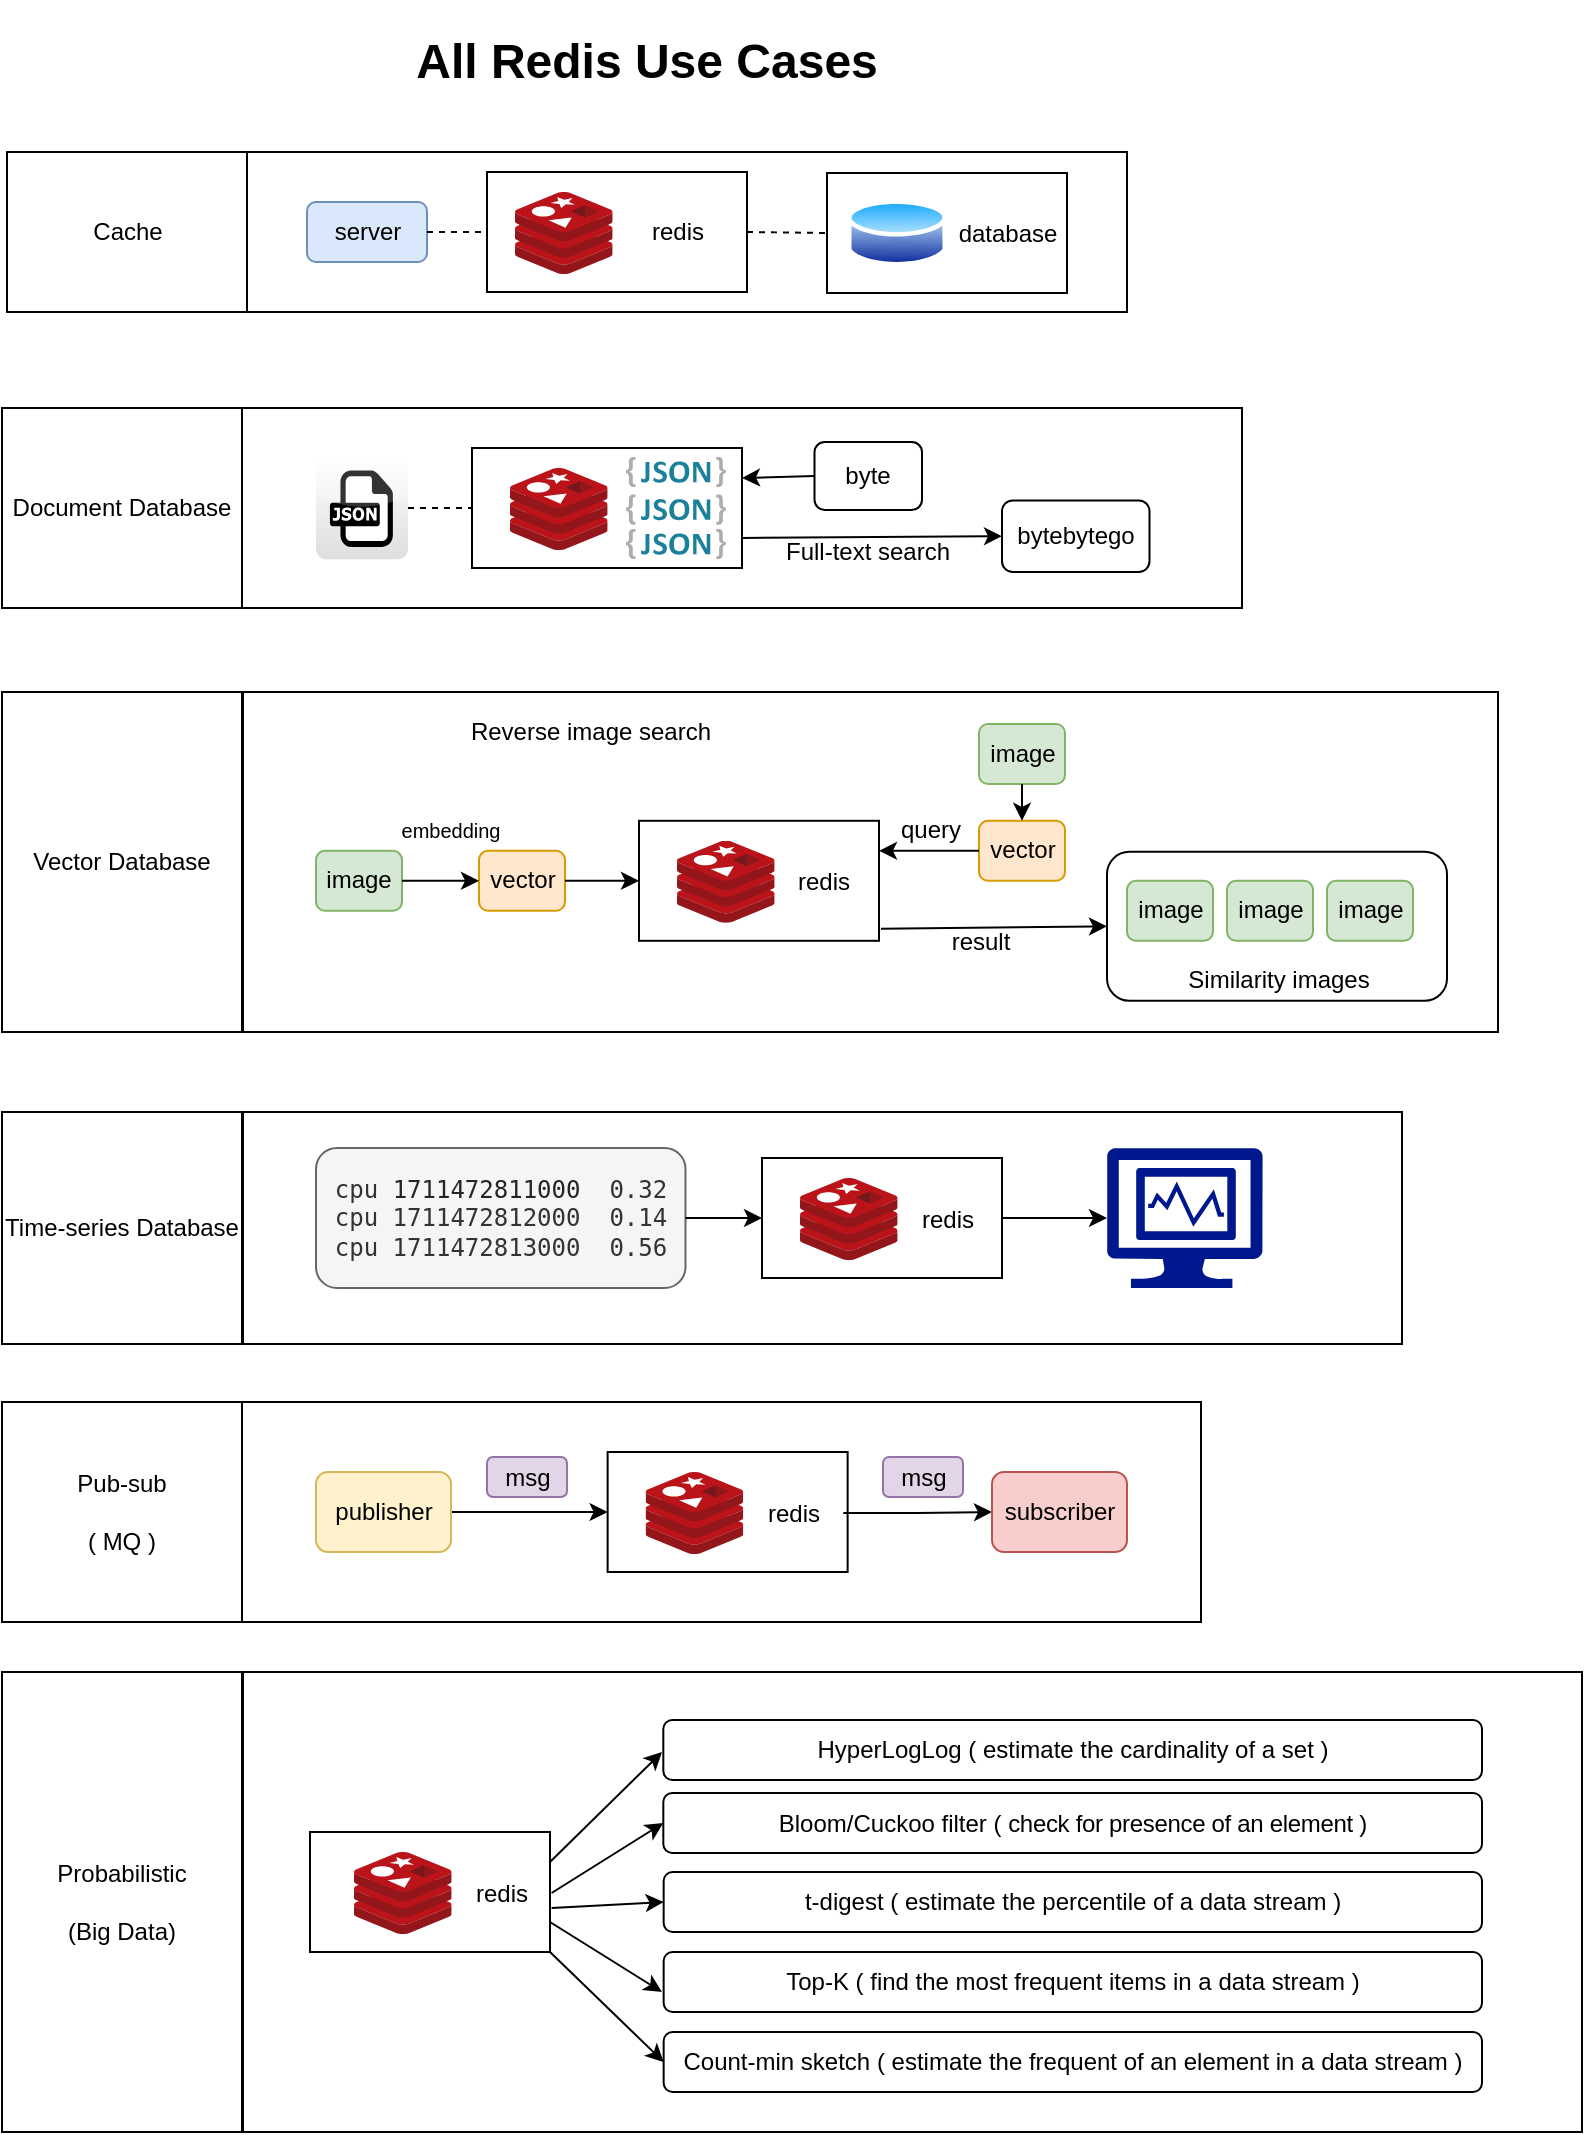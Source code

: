 <mxfile version="14.6.13" type="device"><diagram id="i-fjVrH2JYICeBxzZXDc" name="第 1 页"><mxGraphModel dx="946" dy="672" grid="1" gridSize="10" guides="1" tooltips="1" connect="1" arrows="1" fold="1" page="1" pageScale="1" pageWidth="827" pageHeight="1169" math="0" shadow="0"><root><mxCell id="0"/><mxCell id="1" parent="0"/><mxCell id="RHsZfKch3WvGB60Lq53o-95" value="" style="rounded=0;whiteSpace=wrap;html=1;" vertex="1" parent="1"><mxGeometry x="240.5" y="880" width="669.5" height="230" as="geometry"/></mxCell><mxCell id="RHsZfKch3WvGB60Lq53o-80" value="" style="rounded=0;whiteSpace=wrap;html=1;" vertex="1" parent="1"><mxGeometry x="240" y="745" width="479.5" height="110" as="geometry"/></mxCell><mxCell id="RHsZfKch3WvGB60Lq53o-69" value="" style="rounded=0;whiteSpace=wrap;html=1;" vertex="1" parent="1"><mxGeometry x="240.5" y="600" width="579.5" height="116" as="geometry"/></mxCell><mxCell id="RHsZfKch3WvGB60Lq53o-68" value="" style="rounded=0;whiteSpace=wrap;html=1;" vertex="1" parent="1"><mxGeometry x="240.5" y="390" width="627.5" height="170" as="geometry"/></mxCell><mxCell id="RHsZfKch3WvGB60Lq53o-67" value="" style="rounded=0;whiteSpace=wrap;html=1;" vertex="1" parent="1"><mxGeometry x="240" y="248" width="500" height="100" as="geometry"/></mxCell><mxCell id="RHsZfKch3WvGB60Lq53o-48" value="" style="rounded=1;whiteSpace=wrap;html=1;" vertex="1" parent="1"><mxGeometry x="672.5" y="469.9" width="170" height="74.5" as="geometry"/></mxCell><mxCell id="RHsZfKch3WvGB60Lq53o-22" value="" style="rounded=0;whiteSpace=wrap;html=1;" vertex="1" parent="1"><mxGeometry x="355" y="268" width="135" height="60" as="geometry"/></mxCell><mxCell id="RHsZfKch3WvGB60Lq53o-18" value="" style="rounded=0;whiteSpace=wrap;html=1;" vertex="1" parent="1"><mxGeometry x="242.5" y="120" width="440" height="80" as="geometry"/></mxCell><mxCell id="RHsZfKch3WvGB60Lq53o-11" value="" style="rounded=0;whiteSpace=wrap;html=1;" vertex="1" parent="1"><mxGeometry x="532.5" y="130.5" width="120" height="60" as="geometry"/></mxCell><mxCell id="RHsZfKch3WvGB60Lq53o-8" value="" style="rounded=0;whiteSpace=wrap;html=1;" vertex="1" parent="1"><mxGeometry x="362.5" y="130" width="130" height="60" as="geometry"/></mxCell><mxCell id="RHsZfKch3WvGB60Lq53o-1" value="&lt;h1&gt;All Redis Use Cases&lt;/h1&gt;" style="text;html=1;strokeColor=none;fillColor=none;align=center;verticalAlign=middle;whiteSpace=wrap;rounded=0;" vertex="1" parent="1"><mxGeometry x="272.5" y="50" width="338.5" height="50" as="geometry"/></mxCell><mxCell id="RHsZfKch3WvGB60Lq53o-2" value="Cache" style="rounded=0;whiteSpace=wrap;html=1;" vertex="1" parent="1"><mxGeometry x="122.5" y="120" width="120" height="80" as="geometry"/></mxCell><mxCell id="RHsZfKch3WvGB60Lq53o-3" value="Document Database" style="rounded=0;whiteSpace=wrap;html=1;" vertex="1" parent="1"><mxGeometry x="120" y="248" width="120" height="100" as="geometry"/></mxCell><mxCell id="RHsZfKch3WvGB60Lq53o-4" value="Vector Database" style="rounded=0;whiteSpace=wrap;html=1;" vertex="1" parent="1"><mxGeometry x="120" y="390" width="120" height="170" as="geometry"/></mxCell><mxCell id="RHsZfKch3WvGB60Lq53o-5" value="Time-series Database" style="rounded=0;whiteSpace=wrap;html=1;" vertex="1" parent="1"><mxGeometry x="120" y="600" width="120" height="116" as="geometry"/></mxCell><mxCell id="RHsZfKch3WvGB60Lq53o-6" value="Pub-sub&lt;br&gt;&lt;br&gt;( MQ )" style="rounded=0;whiteSpace=wrap;html=1;" vertex="1" parent="1"><mxGeometry x="120" y="745" width="120" height="110" as="geometry"/></mxCell><mxCell id="RHsZfKch3WvGB60Lq53o-7" value="" style="aspect=fixed;html=1;points=[];align=center;image;fontSize=12;image=img/lib/mscae/Cache_Redis_Product.svg;" vertex="1" parent="1"><mxGeometry x="376.5" y="140" width="48.81" height="41" as="geometry"/></mxCell><mxCell id="RHsZfKch3WvGB60Lq53o-9" value="redis" style="text;html=1;strokeColor=none;fillColor=none;align=center;verticalAlign=middle;whiteSpace=wrap;rounded=0;" vertex="1" parent="1"><mxGeometry x="432.5" y="145" width="50" height="30" as="geometry"/></mxCell><mxCell id="RHsZfKch3WvGB60Lq53o-10" value="" style="aspect=fixed;perimeter=ellipsePerimeter;html=1;align=center;shadow=0;dashed=0;spacingTop=3;image;image=img/lib/active_directory/database.svg;" vertex="1" parent="1"><mxGeometry x="542.5" y="142" width="50" height="37" as="geometry"/></mxCell><mxCell id="RHsZfKch3WvGB60Lq53o-13" value="database" style="text;html=1;strokeColor=none;fillColor=none;align=center;verticalAlign=middle;whiteSpace=wrap;rounded=0;" vertex="1" parent="1"><mxGeometry x="602.5" y="150.5" width="40" height="20" as="geometry"/></mxCell><mxCell id="RHsZfKch3WvGB60Lq53o-14" value="" style="endArrow=none;dashed=1;html=1;entryX=0;entryY=0.5;entryDx=0;entryDy=0;exitX=1;exitY=0.5;exitDx=0;exitDy=0;" edge="1" parent="1" source="RHsZfKch3WvGB60Lq53o-8" target="RHsZfKch3WvGB60Lq53o-11"><mxGeometry width="50" height="50" relative="1" as="geometry"><mxPoint x="312.5" y="370" as="sourcePoint"/><mxPoint x="362.5" y="320" as="targetPoint"/></mxGeometry></mxCell><mxCell id="RHsZfKch3WvGB60Lq53o-15" value="server" style="rounded=1;whiteSpace=wrap;html=1;fillColor=#dae8fc;strokeColor=#6c8ebf;" vertex="1" parent="1"><mxGeometry x="272.5" y="145" width="60" height="30" as="geometry"/></mxCell><mxCell id="RHsZfKch3WvGB60Lq53o-17" value="" style="endArrow=none;dashed=1;html=1;entryX=0;entryY=0.5;entryDx=0;entryDy=0;exitX=1;exitY=0.5;exitDx=0;exitDy=0;" edge="1" parent="1" source="RHsZfKch3WvGB60Lq53o-15" target="RHsZfKch3WvGB60Lq53o-8"><mxGeometry width="50" height="50" relative="1" as="geometry"><mxPoint x="312.5" y="370" as="sourcePoint"/><mxPoint x="362.5" y="320" as="targetPoint"/></mxGeometry></mxCell><mxCell id="RHsZfKch3WvGB60Lq53o-19" value="" style="dashed=0;outlineConnect=0;html=1;align=center;labelPosition=center;verticalLabelPosition=bottom;verticalAlign=top;shape=mxgraph.webicons.json;gradientColor=#DFDEDE" vertex="1" parent="1"><mxGeometry x="277" y="272.4" width="46" height="51.2" as="geometry"/></mxCell><mxCell id="RHsZfKch3WvGB60Lq53o-21" value="" style="aspect=fixed;html=1;points=[];align=center;image;fontSize=12;image=img/lib/mscae/Cache_Redis_Product.svg;" vertex="1" parent="1"><mxGeometry x="374" y="278" width="48.81" height="41" as="geometry"/></mxCell><mxCell id="RHsZfKch3WvGB60Lq53o-23" value="" style="endArrow=none;dashed=1;html=1;entryX=0;entryY=0.5;entryDx=0;entryDy=0;" edge="1" parent="1" source="RHsZfKch3WvGB60Lq53o-19" target="RHsZfKch3WvGB60Lq53o-22"><mxGeometry width="50" height="50" relative="1" as="geometry"><mxPoint x="310" y="408" as="sourcePoint"/><mxPoint x="360" y="358" as="targetPoint"/></mxGeometry></mxCell><mxCell id="RHsZfKch3WvGB60Lq53o-24" value="" style="dashed=0;outlineConnect=0;html=1;align=center;labelPosition=center;verticalLabelPosition=bottom;verticalAlign=top;shape=mxgraph.weblogos.json_2" vertex="1" parent="1"><mxGeometry x="432" y="272.4" width="50" height="15.2" as="geometry"/></mxCell><mxCell id="RHsZfKch3WvGB60Lq53o-25" value="" style="dashed=0;outlineConnect=0;html=1;align=center;labelPosition=center;verticalLabelPosition=bottom;verticalAlign=top;shape=mxgraph.weblogos.json_2" vertex="1" parent="1"><mxGeometry x="432" y="291.2" width="50" height="15.2" as="geometry"/></mxCell><mxCell id="RHsZfKch3WvGB60Lq53o-26" value="" style="dashed=0;outlineConnect=0;html=1;align=center;labelPosition=center;verticalLabelPosition=bottom;verticalAlign=top;shape=mxgraph.weblogos.json_2" vertex="1" parent="1"><mxGeometry x="432" y="308.4" width="50" height="15.2" as="geometry"/></mxCell><mxCell id="RHsZfKch3WvGB60Lq53o-27" value="image" style="rounded=1;whiteSpace=wrap;html=1;fillColor=#d5e8d4;strokeColor=#82b366;" vertex="1" parent="1"><mxGeometry x="277" y="469.4" width="43" height="30" as="geometry"/></mxCell><mxCell id="RHsZfKch3WvGB60Lq53o-28" value="vector" style="rounded=1;whiteSpace=wrap;html=1;fillColor=#ffe6cc;strokeColor=#d79b00;" vertex="1" parent="1"><mxGeometry x="358.5" y="469.4" width="43" height="30" as="geometry"/></mxCell><mxCell id="RHsZfKch3WvGB60Lq53o-29" value="" style="rounded=0;whiteSpace=wrap;html=1;" vertex="1" parent="1"><mxGeometry x="438.5" y="454.4" width="120" height="60" as="geometry"/></mxCell><mxCell id="RHsZfKch3WvGB60Lq53o-30" value="" style="aspect=fixed;html=1;points=[];align=center;image;fontSize=12;image=img/lib/mscae/Cache_Redis_Product.svg;" vertex="1" parent="1"><mxGeometry x="457.5" y="464.4" width="48.81" height="41" as="geometry"/></mxCell><mxCell id="RHsZfKch3WvGB60Lq53o-34" value="" style="endArrow=classic;html=1;entryX=0;entryY=0.5;entryDx=0;entryDy=0;exitX=1;exitY=0.5;exitDx=0;exitDy=0;" edge="1" parent="1" source="RHsZfKch3WvGB60Lq53o-27" target="RHsZfKch3WvGB60Lq53o-28"><mxGeometry width="50" height="50" relative="1" as="geometry"><mxPoint x="318.5" y="554.4" as="sourcePoint"/><mxPoint x="358.5" y="444.4" as="targetPoint"/></mxGeometry></mxCell><mxCell id="RHsZfKch3WvGB60Lq53o-36" value="" style="endArrow=classic;html=1;entryX=0;entryY=0.5;entryDx=0;entryDy=0;exitX=1;exitY=0.5;exitDx=0;exitDy=0;" edge="1" parent="1" source="RHsZfKch3WvGB60Lq53o-28" target="RHsZfKch3WvGB60Lq53o-29"><mxGeometry width="50" height="50" relative="1" as="geometry"><mxPoint x="398.5" y="484.4" as="sourcePoint"/><mxPoint x="358.5" y="444.4" as="targetPoint"/></mxGeometry></mxCell><mxCell id="RHsZfKch3WvGB60Lq53o-37" value="redis" style="text;html=1;strokeColor=none;fillColor=none;align=center;verticalAlign=middle;whiteSpace=wrap;rounded=0;" vertex="1" parent="1"><mxGeometry x="506.31" y="469.9" width="50" height="30" as="geometry"/></mxCell><mxCell id="RHsZfKch3WvGB60Lq53o-38" value="image" style="rounded=1;whiteSpace=wrap;html=1;fillColor=#d5e8d4;strokeColor=#82b366;" vertex="1" parent="1"><mxGeometry x="608.5" y="406" width="43" height="30" as="geometry"/></mxCell><mxCell id="RHsZfKch3WvGB60Lq53o-39" value="vector" style="rounded=1;whiteSpace=wrap;html=1;fillColor=#ffe6cc;strokeColor=#d79b00;" vertex="1" parent="1"><mxGeometry x="608.5" y="454.4" width="43" height="30" as="geometry"/></mxCell><mxCell id="RHsZfKch3WvGB60Lq53o-40" value="" style="endArrow=classic;html=1;exitX=0;exitY=0.5;exitDx=0;exitDy=0;entryX=1;entryY=0.25;entryDx=0;entryDy=0;" edge="1" parent="1" source="RHsZfKch3WvGB60Lq53o-39" target="RHsZfKch3WvGB60Lq53o-29"><mxGeometry width="50" height="50" relative="1" as="geometry"><mxPoint x="528.5" y="494.4" as="sourcePoint"/><mxPoint x="578.5" y="444.4" as="targetPoint"/></mxGeometry></mxCell><mxCell id="RHsZfKch3WvGB60Lq53o-41" value="" style="endArrow=classic;html=1;exitX=0.5;exitY=1;exitDx=0;exitDy=0;entryX=0.5;entryY=0;entryDx=0;entryDy=0;" edge="1" parent="1" source="RHsZfKch3WvGB60Lq53o-38" target="RHsZfKch3WvGB60Lq53o-39"><mxGeometry width="50" height="50" relative="1" as="geometry"><mxPoint x="528.5" y="494.4" as="sourcePoint"/><mxPoint x="578.5" y="444.4" as="targetPoint"/></mxGeometry></mxCell><mxCell id="RHsZfKch3WvGB60Lq53o-42" value="query" style="text;html=1;align=center;verticalAlign=middle;resizable=0;points=[];autosize=1;strokeColor=none;" vertex="1" parent="1"><mxGeometry x="558.5" y="449.4" width="50" height="20" as="geometry"/></mxCell><mxCell id="RHsZfKch3WvGB60Lq53o-43" value="image" style="rounded=1;whiteSpace=wrap;html=1;fillColor=#d5e8d4;strokeColor=#82b366;" vertex="1" parent="1"><mxGeometry x="682.5" y="484.4" width="43" height="30" as="geometry"/></mxCell><mxCell id="RHsZfKch3WvGB60Lq53o-44" value="image" style="rounded=1;whiteSpace=wrap;html=1;fillColor=#d5e8d4;strokeColor=#82b366;" vertex="1" parent="1"><mxGeometry x="732.5" y="484.4" width="43" height="30" as="geometry"/></mxCell><mxCell id="RHsZfKch3WvGB60Lq53o-45" value="image" style="rounded=1;whiteSpace=wrap;html=1;fillColor=#d5e8d4;strokeColor=#82b366;" vertex="1" parent="1"><mxGeometry x="782.5" y="484.4" width="43" height="30" as="geometry"/></mxCell><mxCell id="RHsZfKch3WvGB60Lq53o-47" value="" style="endArrow=classic;html=1;entryX=0;entryY=0.5;entryDx=0;entryDy=0;exitX=1.008;exitY=0.9;exitDx=0;exitDy=0;exitPerimeter=0;" edge="1" parent="1" source="RHsZfKch3WvGB60Lq53o-29" target="RHsZfKch3WvGB60Lq53o-48"><mxGeometry width="50" height="50" relative="1" as="geometry"><mxPoint x="528.5" y="494.4" as="sourcePoint"/><mxPoint x="578.5" y="444.4" as="targetPoint"/></mxGeometry></mxCell><mxCell id="RHsZfKch3WvGB60Lq53o-49" value="Similarity images" style="text;html=1;align=center;verticalAlign=middle;resizable=0;points=[];autosize=1;strokeColor=none;" vertex="1" parent="1"><mxGeometry x="702.5" y="524.4" width="110" height="20" as="geometry"/></mxCell><mxCell id="RHsZfKch3WvGB60Lq53o-50" value="result" style="text;html=1;align=center;verticalAlign=middle;resizable=0;points=[];autosize=1;strokeColor=none;" vertex="1" parent="1"><mxGeometry x="588.5" y="505.4" width="40" height="20" as="geometry"/></mxCell><mxCell id="RHsZfKch3WvGB60Lq53o-51" value="&lt;font style=&quot;font-size: 10px&quot;&gt;embedding&lt;/font&gt;" style="text;html=1;align=center;verticalAlign=middle;resizable=0;points=[];autosize=1;strokeColor=none;" vertex="1" parent="1"><mxGeometry x="314" y="449.4" width="60" height="20" as="geometry"/></mxCell><mxCell id="RHsZfKch3WvGB60Lq53o-53" value="&lt;pre&gt;&lt;font style=&quot;font-size: 12px&quot;&gt;cpu&amp;nbsp;&lt;span style=&quot;color: rgb(37 , 37 , 37)&quot;&gt;&lt;font&gt;1711472811000&amp;nbsp;&amp;nbsp;&lt;/font&gt;&lt;/span&gt;0.32&lt;br&gt;&lt;/font&gt;&lt;font style=&quot;font-size: 12px&quot;&gt;cpu 1711472812000&lt;span style=&quot;color: rgb(37 , 37 , 37)&quot;&gt;&amp;nbsp;&amp;nbsp;&lt;/span&gt;0.14&lt;br&gt;&lt;/font&gt;&lt;font style=&quot;font-size: 12px&quot;&gt;cpu 1711472813000&lt;span style=&quot;color: rgb(37 , 37 , 37)&quot;&gt;&amp;nbsp;&amp;nbsp;&lt;/span&gt;0.56&lt;/font&gt;&lt;/pre&gt;" style="rounded=1;whiteSpace=wrap;html=1;fillColor=#f5f5f5;strokeColor=#666666;fontColor=#333333;" vertex="1" parent="1"><mxGeometry x="277" y="618" width="184.75" height="70" as="geometry"/></mxCell><mxCell id="RHsZfKch3WvGB60Lq53o-55" value="" style="rounded=0;whiteSpace=wrap;html=1;" vertex="1" parent="1"><mxGeometry x="500" y="623" width="120" height="60" as="geometry"/></mxCell><mxCell id="RHsZfKch3WvGB60Lq53o-56" value="" style="aspect=fixed;html=1;points=[];align=center;image;fontSize=12;image=img/lib/mscae/Cache_Redis_Product.svg;" vertex="1" parent="1"><mxGeometry x="519" y="633" width="48.81" height="41" as="geometry"/></mxCell><mxCell id="RHsZfKch3WvGB60Lq53o-57" value="redis" style="text;html=1;strokeColor=none;fillColor=none;align=center;verticalAlign=middle;whiteSpace=wrap;rounded=0;" vertex="1" parent="1"><mxGeometry x="567.81" y="638.5" width="50" height="30" as="geometry"/></mxCell><mxCell id="RHsZfKch3WvGB60Lq53o-58" value="" style="endArrow=classic;html=1;exitX=1;exitY=0.5;exitDx=0;exitDy=0;entryX=0;entryY=0.5;entryDx=0;entryDy=0;" edge="1" parent="1" source="RHsZfKch3WvGB60Lq53o-53" target="RHsZfKch3WvGB60Lq53o-55"><mxGeometry width="50" height="50" relative="1" as="geometry"><mxPoint x="530" y="503" as="sourcePoint"/><mxPoint x="580" y="453" as="targetPoint"/></mxGeometry></mxCell><mxCell id="RHsZfKch3WvGB60Lq53o-59" value="" style="aspect=fixed;pointerEvents=1;shadow=0;dashed=0;html=1;strokeColor=none;labelPosition=center;verticalLabelPosition=bottom;verticalAlign=top;align=center;fillColor=#00188D;shape=mxgraph.mscae.enterprise.performance_monitor" vertex="1" parent="1"><mxGeometry x="687" y="628" width="50" height="36" as="geometry"/></mxCell><mxCell id="RHsZfKch3WvGB60Lq53o-60" value="" style="aspect=fixed;pointerEvents=1;shadow=0;dashed=0;html=1;strokeColor=none;labelPosition=center;verticalLabelPosition=bottom;verticalAlign=top;align=center;fillColor=#00188D;shape=mxgraph.azure.computer" vertex="1" parent="1"><mxGeometry x="672.5" y="618" width="77.78" height="70" as="geometry"/></mxCell><mxCell id="RHsZfKch3WvGB60Lq53o-61" value="" style="endArrow=classic;html=1;exitX=1;exitY=0.5;exitDx=0;exitDy=0;" edge="1" parent="1" source="RHsZfKch3WvGB60Lq53o-55" target="RHsZfKch3WvGB60Lq53o-60"><mxGeometry width="50" height="50" relative="1" as="geometry"><mxPoint x="530" y="503" as="sourcePoint"/><mxPoint x="580" y="453" as="targetPoint"/></mxGeometry></mxCell><mxCell id="RHsZfKch3WvGB60Lq53o-62" value="byte" style="rounded=1;whiteSpace=wrap;html=1;" vertex="1" parent="1"><mxGeometry x="526.25" y="265" width="53.75" height="34" as="geometry"/></mxCell><mxCell id="RHsZfKch3WvGB60Lq53o-63" value="bytebytego" style="rounded=1;whiteSpace=wrap;html=1;" vertex="1" parent="1"><mxGeometry x="620" y="294.2" width="73.75" height="35.8" as="geometry"/></mxCell><mxCell id="RHsZfKch3WvGB60Lq53o-64" value="" style="endArrow=classic;html=1;entryX=1;entryY=0.25;entryDx=0;entryDy=0;exitX=0;exitY=0.5;exitDx=0;exitDy=0;" edge="1" parent="1" source="RHsZfKch3WvGB60Lq53o-62" target="RHsZfKch3WvGB60Lq53o-22"><mxGeometry width="50" height="50" relative="1" as="geometry"><mxPoint x="390" y="488" as="sourcePoint"/><mxPoint x="440" y="438" as="targetPoint"/></mxGeometry></mxCell><mxCell id="RHsZfKch3WvGB60Lq53o-65" value="" style="endArrow=classic;html=1;exitX=1;exitY=0.75;exitDx=0;exitDy=0;entryX=0;entryY=0.5;entryDx=0;entryDy=0;" edge="1" parent="1" source="RHsZfKch3WvGB60Lq53o-22" target="RHsZfKch3WvGB60Lq53o-63"><mxGeometry width="50" height="50" relative="1" as="geometry"><mxPoint x="390" y="488" as="sourcePoint"/><mxPoint x="440" y="438" as="targetPoint"/></mxGeometry></mxCell><mxCell id="RHsZfKch3WvGB60Lq53o-66" value="Probabilistic&lt;br&gt;&lt;br&gt;(Big Data)" style="rounded=0;whiteSpace=wrap;html=1;" vertex="1" parent="1"><mxGeometry x="120" y="880" width="120" height="230" as="geometry"/></mxCell><mxCell id="RHsZfKch3WvGB60Lq53o-70" value="Reverse image search" style="text;html=1;strokeColor=none;fillColor=none;align=center;verticalAlign=middle;whiteSpace=wrap;rounded=0;" vertex="1" parent="1"><mxGeometry x="337.5" y="400" width="152.5" height="20" as="geometry"/></mxCell><mxCell id="RHsZfKch3WvGB60Lq53o-76" style="edgeStyle=orthogonalEdgeStyle;rounded=0;orthogonalLoop=1;jettySize=auto;html=1;exitX=1;exitY=0.5;exitDx=0;exitDy=0;" edge="1" parent="1" source="RHsZfKch3WvGB60Lq53o-71" target="RHsZfKch3WvGB60Lq53o-72"><mxGeometry relative="1" as="geometry"/></mxCell><mxCell id="RHsZfKch3WvGB60Lq53o-71" value="publisher" style="rounded=1;whiteSpace=wrap;html=1;fillColor=#fff2cc;strokeColor=#d6b656;" vertex="1" parent="1"><mxGeometry x="277" y="780" width="67.5" height="40" as="geometry"/></mxCell><mxCell id="RHsZfKch3WvGB60Lq53o-72" value="" style="rounded=0;whiteSpace=wrap;html=1;" vertex="1" parent="1"><mxGeometry x="422.81" y="770" width="120" height="60" as="geometry"/></mxCell><mxCell id="RHsZfKch3WvGB60Lq53o-73" value="" style="aspect=fixed;html=1;points=[];align=center;image;fontSize=12;image=img/lib/mscae/Cache_Redis_Product.svg;" vertex="1" parent="1"><mxGeometry x="441.81" y="780" width="48.81" height="41" as="geometry"/></mxCell><mxCell id="RHsZfKch3WvGB60Lq53o-78" style="edgeStyle=orthogonalEdgeStyle;rounded=0;orthogonalLoop=1;jettySize=auto;html=1;exitX=1;exitY=0.5;exitDx=0;exitDy=0;entryX=0;entryY=0.5;entryDx=0;entryDy=0;" edge="1" parent="1" source="RHsZfKch3WvGB60Lq53o-74" target="RHsZfKch3WvGB60Lq53o-77"><mxGeometry relative="1" as="geometry"/></mxCell><mxCell id="RHsZfKch3WvGB60Lq53o-74" value="redis" style="text;html=1;strokeColor=none;fillColor=none;align=center;verticalAlign=middle;whiteSpace=wrap;rounded=0;" vertex="1" parent="1"><mxGeometry x="490.62" y="785.5" width="50" height="30" as="geometry"/></mxCell><mxCell id="RHsZfKch3WvGB60Lq53o-75" value="msg" style="rounded=1;whiteSpace=wrap;html=1;fillColor=#e1d5e7;strokeColor=#9673a6;" vertex="1" parent="1"><mxGeometry x="362.5" y="772.5" width="40" height="20" as="geometry"/></mxCell><mxCell id="RHsZfKch3WvGB60Lq53o-77" value="subscriber" style="rounded=1;whiteSpace=wrap;html=1;fillColor=#f8cecc;strokeColor=#b85450;" vertex="1" parent="1"><mxGeometry x="615" y="780" width="67.5" height="40" as="geometry"/></mxCell><mxCell id="RHsZfKch3WvGB60Lq53o-79" value="msg" style="rounded=1;whiteSpace=wrap;html=1;fillColor=#e1d5e7;strokeColor=#9673a6;" vertex="1" parent="1"><mxGeometry x="560.5" y="772.5" width="40" height="20" as="geometry"/></mxCell><mxCell id="RHsZfKch3WvGB60Lq53o-81" value="" style="rounded=0;whiteSpace=wrap;html=1;" vertex="1" parent="1"><mxGeometry x="274" y="960" width="120" height="60" as="geometry"/></mxCell><mxCell id="RHsZfKch3WvGB60Lq53o-82" value="" style="aspect=fixed;html=1;points=[];align=center;image;fontSize=12;image=img/lib/mscae/Cache_Redis_Product.svg;" vertex="1" parent="1"><mxGeometry x="296.0" y="970" width="48.81" height="41" as="geometry"/></mxCell><mxCell id="RHsZfKch3WvGB60Lq53o-83" value="redis" style="text;html=1;strokeColor=none;fillColor=none;align=center;verticalAlign=middle;whiteSpace=wrap;rounded=0;" vertex="1" parent="1"><mxGeometry x="344.81" y="975.5" width="50" height="30" as="geometry"/></mxCell><mxCell id="RHsZfKch3WvGB60Lq53o-84" value="HyperLogLog ( estimate the cardinality of a set )" style="rounded=1;whiteSpace=wrap;html=1;" vertex="1" parent="1"><mxGeometry x="450.66" y="904" width="409.34" height="30" as="geometry"/></mxCell><mxCell id="RHsZfKch3WvGB60Lq53o-85" value="&lt;font style=&quot;font-size: 12px&quot;&gt;Bloom/Cuckoo filter (&amp;nbsp;&lt;span style=&quot;letter-spacing: -0.16px ; background-color: rgb(255 , 255 , 255)&quot;&gt;check for presence of an element&amp;nbsp;&lt;/span&gt;)&lt;/font&gt;" style="rounded=1;whiteSpace=wrap;html=1;" vertex="1" parent="1"><mxGeometry x="450.66" y="940.5" width="409.34" height="30" as="geometry"/></mxCell><mxCell id="RHsZfKch3WvGB60Lq53o-86" value="&lt;font style=&quot;font-size: 12px&quot;&gt;t-digest ( estimate the percentile of a data stream )&lt;/font&gt;" style="rounded=1;whiteSpace=wrap;html=1;" vertex="1" parent="1"><mxGeometry x="450.83" y="980" width="409.17" height="30" as="geometry"/></mxCell><mxCell id="RHsZfKch3WvGB60Lq53o-87" value="&lt;font style=&quot;font-size: 12px&quot;&gt;Top-K ( find the most frequent items in a data stream )&lt;/font&gt;" style="rounded=1;whiteSpace=wrap;html=1;" vertex="1" parent="1"><mxGeometry x="450.83" y="1020" width="409.17" height="30" as="geometry"/></mxCell><mxCell id="RHsZfKch3WvGB60Lq53o-88" value="&lt;font style=&quot;font-size: 12px&quot;&gt;Count-min sketch ( estimate the frequent of an element in a data stream )&lt;/font&gt;" style="rounded=1;whiteSpace=wrap;html=1;" vertex="1" parent="1"><mxGeometry x="450.83" y="1060" width="409.17" height="30" as="geometry"/></mxCell><mxCell id="RHsZfKch3WvGB60Lq53o-90" value="" style="endArrow=classic;html=1;exitX=1;exitY=0.25;exitDx=0;exitDy=0;" edge="1" parent="1" source="RHsZfKch3WvGB60Lq53o-81"><mxGeometry width="50" height="50" relative="1" as="geometry"><mxPoint x="510" y="870" as="sourcePoint"/><mxPoint x="450" y="920" as="targetPoint"/></mxGeometry></mxCell><mxCell id="RHsZfKch3WvGB60Lq53o-91" value="" style="endArrow=classic;html=1;entryX=0;entryY=0.5;entryDx=0;entryDy=0;exitX=1;exitY=0.5;exitDx=0;exitDy=0;" edge="1" parent="1" source="RHsZfKch3WvGB60Lq53o-83" target="RHsZfKch3WvGB60Lq53o-85"><mxGeometry width="50" height="50" relative="1" as="geometry"><mxPoint x="510" y="870" as="sourcePoint"/><mxPoint x="560" y="820" as="targetPoint"/></mxGeometry></mxCell><mxCell id="RHsZfKch3WvGB60Lq53o-92" value="" style="endArrow=classic;html=1;entryX=0;entryY=0.5;entryDx=0;entryDy=0;exitX=1;exitY=0.75;exitDx=0;exitDy=0;" edge="1" parent="1" source="RHsZfKch3WvGB60Lq53o-83" target="RHsZfKch3WvGB60Lq53o-86"><mxGeometry width="50" height="50" relative="1" as="geometry"><mxPoint x="510" y="870" as="sourcePoint"/><mxPoint x="560" y="820" as="targetPoint"/></mxGeometry></mxCell><mxCell id="RHsZfKch3WvGB60Lq53o-93" value="" style="endArrow=classic;html=1;exitX=1;exitY=0.75;exitDx=0;exitDy=0;" edge="1" parent="1" source="RHsZfKch3WvGB60Lq53o-81"><mxGeometry width="50" height="50" relative="1" as="geometry"><mxPoint x="510" y="870" as="sourcePoint"/><mxPoint x="450" y="1040" as="targetPoint"/></mxGeometry></mxCell><mxCell id="RHsZfKch3WvGB60Lq53o-94" value="" style="endArrow=classic;html=1;entryX=0;entryY=0.5;entryDx=0;entryDy=0;exitX=1;exitY=1;exitDx=0;exitDy=0;" edge="1" parent="1" source="RHsZfKch3WvGB60Lq53o-81" target="RHsZfKch3WvGB60Lq53o-88"><mxGeometry width="50" height="50" relative="1" as="geometry"><mxPoint x="510" y="870" as="sourcePoint"/><mxPoint x="560" y="820" as="targetPoint"/></mxGeometry></mxCell><mxCell id="RHsZfKch3WvGB60Lq53o-96" value="Full-text search" style="text;html=1;strokeColor=none;fillColor=none;align=center;verticalAlign=middle;whiteSpace=wrap;rounded=0;" vertex="1" parent="1"><mxGeometry x="497.38" y="310" width="111.5" height="20" as="geometry"/></mxCell></root></mxGraphModel></diagram></mxfile>